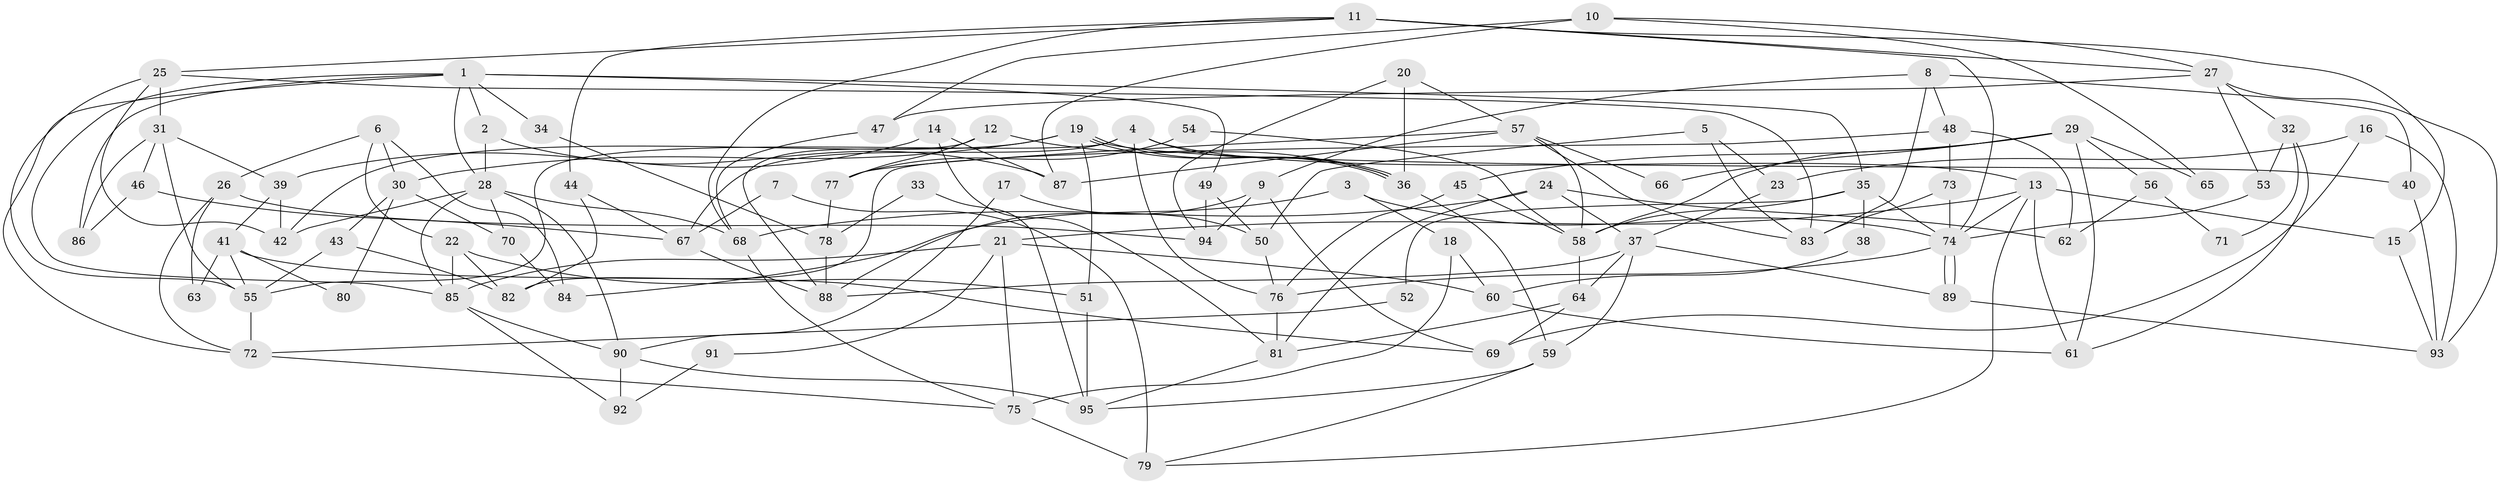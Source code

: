 // coarse degree distribution, {7: 0.04477611940298507, 3: 0.23880597014925373, 11: 0.029850746268656716, 10: 0.029850746268656716, 8: 0.029850746268656716, 6: 0.13432835820895522, 4: 0.19402985074626866, 5: 0.13432835820895522, 2: 0.16417910447761194}
// Generated by graph-tools (version 1.1) at 2025/51/03/04/25 22:51:14]
// undirected, 95 vertices, 190 edges
graph export_dot {
  node [color=gray90,style=filled];
  1;
  2;
  3;
  4;
  5;
  6;
  7;
  8;
  9;
  10;
  11;
  12;
  13;
  14;
  15;
  16;
  17;
  18;
  19;
  20;
  21;
  22;
  23;
  24;
  25;
  26;
  27;
  28;
  29;
  30;
  31;
  32;
  33;
  34;
  35;
  36;
  37;
  38;
  39;
  40;
  41;
  42;
  43;
  44;
  45;
  46;
  47;
  48;
  49;
  50;
  51;
  52;
  53;
  54;
  55;
  56;
  57;
  58;
  59;
  60;
  61;
  62;
  63;
  64;
  65;
  66;
  67;
  68;
  69;
  70;
  71;
  72;
  73;
  74;
  75;
  76;
  77;
  78;
  79;
  80;
  81;
  82;
  83;
  84;
  85;
  86;
  87;
  88;
  89;
  90;
  91;
  92;
  93;
  94;
  95;
  1 -- 85;
  1 -- 35;
  1 -- 2;
  1 -- 28;
  1 -- 34;
  1 -- 49;
  1 -- 72;
  1 -- 86;
  2 -- 28;
  2 -- 87;
  3 -- 18;
  3 -- 74;
  3 -- 84;
  4 -- 36;
  4 -- 13;
  4 -- 55;
  4 -- 67;
  4 -- 76;
  5 -- 50;
  5 -- 83;
  5 -- 23;
  6 -- 84;
  6 -- 30;
  6 -- 22;
  6 -- 26;
  7 -- 79;
  7 -- 67;
  8 -- 83;
  8 -- 48;
  8 -- 9;
  8 -- 40;
  9 -- 69;
  9 -- 88;
  9 -- 94;
  10 -- 27;
  10 -- 87;
  10 -- 47;
  10 -- 65;
  11 -- 27;
  11 -- 74;
  11 -- 15;
  11 -- 25;
  11 -- 44;
  11 -- 68;
  12 -- 88;
  12 -- 36;
  12 -- 77;
  13 -- 74;
  13 -- 15;
  13 -- 21;
  13 -- 61;
  13 -- 79;
  14 -- 87;
  14 -- 39;
  14 -- 81;
  15 -- 93;
  16 -- 93;
  16 -- 23;
  16 -- 69;
  17 -- 50;
  17 -- 90;
  18 -- 60;
  18 -- 75;
  19 -- 36;
  19 -- 36;
  19 -- 42;
  19 -- 30;
  19 -- 40;
  19 -- 51;
  20 -- 36;
  20 -- 94;
  20 -- 57;
  21 -- 85;
  21 -- 60;
  21 -- 75;
  21 -- 91;
  22 -- 51;
  22 -- 82;
  22 -- 85;
  23 -- 37;
  24 -- 68;
  24 -- 37;
  24 -- 62;
  24 -- 81;
  25 -- 31;
  25 -- 42;
  25 -- 55;
  25 -- 83;
  26 -- 72;
  26 -- 63;
  26 -- 94;
  27 -- 93;
  27 -- 47;
  27 -- 32;
  27 -- 53;
  28 -- 68;
  28 -- 42;
  28 -- 70;
  28 -- 85;
  28 -- 90;
  29 -- 58;
  29 -- 61;
  29 -- 45;
  29 -- 56;
  29 -- 65;
  29 -- 66;
  30 -- 43;
  30 -- 70;
  30 -- 80;
  31 -- 86;
  31 -- 55;
  31 -- 39;
  31 -- 46;
  32 -- 53;
  32 -- 61;
  32 -- 71;
  33 -- 78;
  33 -- 95;
  34 -- 78;
  35 -- 74;
  35 -- 58;
  35 -- 38;
  35 -- 52;
  36 -- 59;
  37 -- 64;
  37 -- 59;
  37 -- 88;
  37 -- 89;
  38 -- 60;
  39 -- 42;
  39 -- 41;
  40 -- 93;
  41 -- 55;
  41 -- 63;
  41 -- 69;
  41 -- 80;
  43 -- 82;
  43 -- 55;
  44 -- 67;
  44 -- 82;
  45 -- 76;
  45 -- 58;
  46 -- 67;
  46 -- 86;
  47 -- 68;
  48 -- 82;
  48 -- 73;
  48 -- 62;
  49 -- 94;
  49 -- 50;
  50 -- 76;
  51 -- 95;
  52 -- 72;
  53 -- 74;
  54 -- 77;
  54 -- 58;
  55 -- 72;
  56 -- 62;
  56 -- 71;
  57 -- 58;
  57 -- 66;
  57 -- 77;
  57 -- 83;
  57 -- 87;
  58 -- 64;
  59 -- 95;
  59 -- 79;
  60 -- 61;
  64 -- 81;
  64 -- 69;
  67 -- 88;
  68 -- 75;
  70 -- 84;
  72 -- 75;
  73 -- 74;
  73 -- 83;
  74 -- 89;
  74 -- 89;
  74 -- 76;
  75 -- 79;
  76 -- 81;
  77 -- 78;
  78 -- 88;
  81 -- 95;
  85 -- 90;
  85 -- 92;
  89 -- 93;
  90 -- 92;
  90 -- 95;
  91 -- 92;
}
